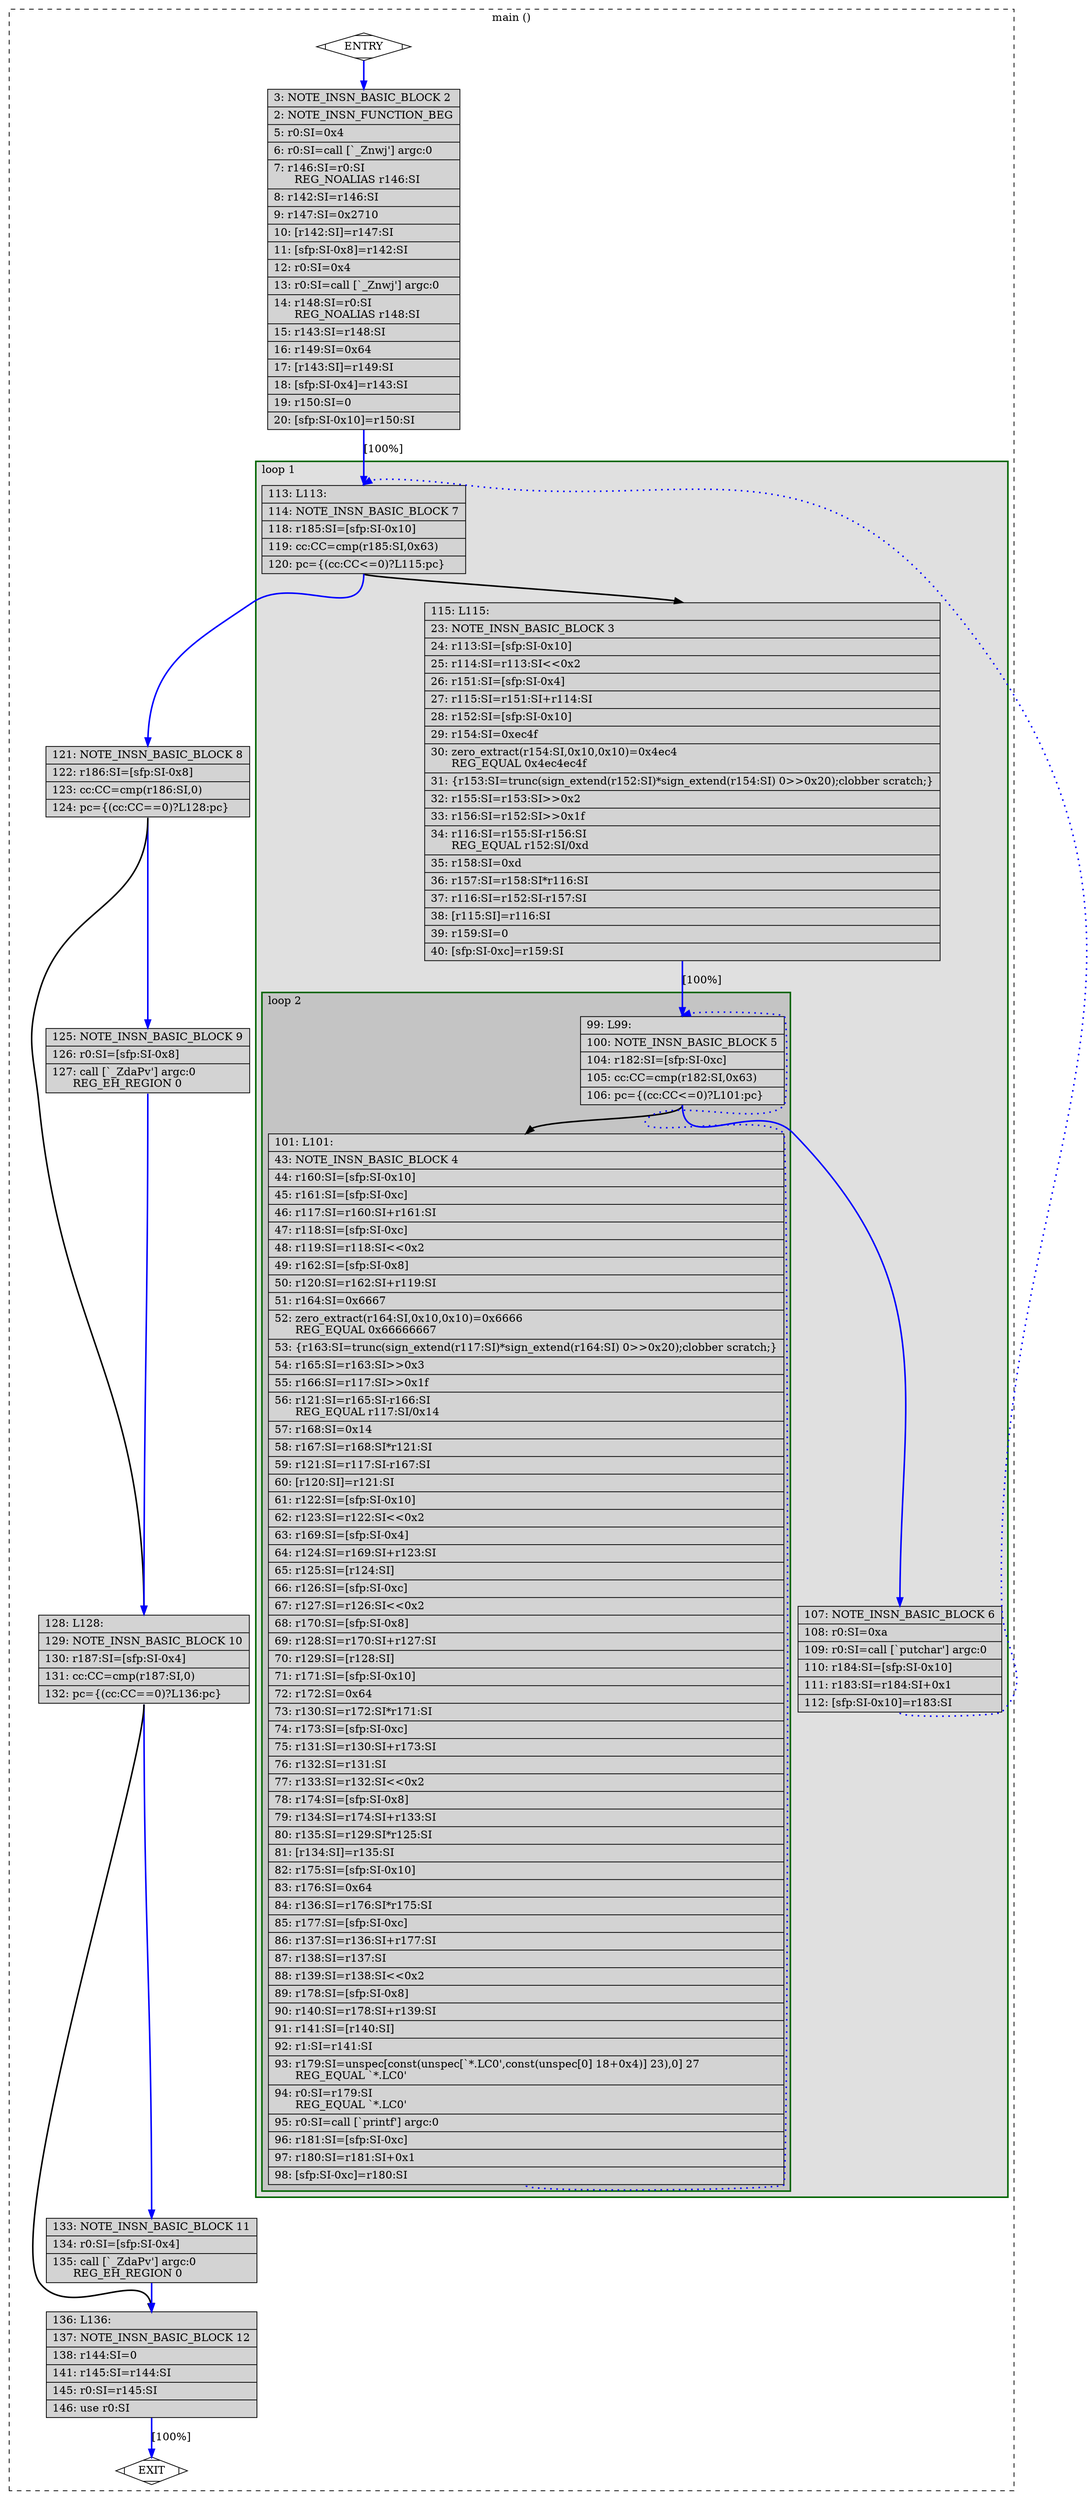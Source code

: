 digraph "a-matmul-v2.cpp.247r.into_cfglayout" {
overlap=false;
subgraph "cluster_main" {
	style="dashed";
	color="black";
	label="main ()";
	subgraph cluster_0_1 {
	style="filled";
	color="darkgreen";
	fillcolor="grey88";
	label="loop 1";
	labeljust=l;
	penwidth=2;
	subgraph cluster_0_2 {
	style="filled";
	color="darkgreen";
	fillcolor="grey77";
	label="loop 2";
	labeljust=l;
	penwidth=2;
	fn_0_basic_block_5 [shape=record,style=filled,fillcolor=lightgrey,label="{\ \ \ 99:\ L99:\l\
|\ \ 100:\ NOTE_INSN_BASIC_BLOCK\ 5\l\
|\ \ 104:\ r182:SI=[sfp:SI-0xc]\l\
|\ \ 105:\ cc:CC=cmp(r182:SI,0x63)\l\
|\ \ 106:\ pc=\{(cc:CC\<=0)?L101:pc\}\l\
}"];

	fn_0_basic_block_4 [shape=record,style=filled,fillcolor=lightgrey,label="{\ \ 101:\ L101:\l\
|\ \ \ 43:\ NOTE_INSN_BASIC_BLOCK\ 4\l\
|\ \ \ 44:\ r160:SI=[sfp:SI-0x10]\l\
|\ \ \ 45:\ r161:SI=[sfp:SI-0xc]\l\
|\ \ \ 46:\ r117:SI=r160:SI+r161:SI\l\
|\ \ \ 47:\ r118:SI=[sfp:SI-0xc]\l\
|\ \ \ 48:\ r119:SI=r118:SI\<\<0x2\l\
|\ \ \ 49:\ r162:SI=[sfp:SI-0x8]\l\
|\ \ \ 50:\ r120:SI=r162:SI+r119:SI\l\
|\ \ \ 51:\ r164:SI=0x6667\l\
|\ \ \ 52:\ zero_extract(r164:SI,0x10,0x10)=0x6666\l\
\ \ \ \ \ \ REG_EQUAL\ 0x66666667\l\
|\ \ \ 53:\ \{r163:SI=trunc(sign_extend(r117:SI)*sign_extend(r164:SI)\ 0\>\>0x20);clobber\ scratch;\}\l\
|\ \ \ 54:\ r165:SI=r163:SI\>\>0x3\l\
|\ \ \ 55:\ r166:SI=r117:SI\>\>0x1f\l\
|\ \ \ 56:\ r121:SI=r165:SI-r166:SI\l\
\ \ \ \ \ \ REG_EQUAL\ r117:SI/0x14\l\
|\ \ \ 57:\ r168:SI=0x14\l\
|\ \ \ 58:\ r167:SI=r168:SI*r121:SI\l\
|\ \ \ 59:\ r121:SI=r117:SI-r167:SI\l\
|\ \ \ 60:\ [r120:SI]=r121:SI\l\
|\ \ \ 61:\ r122:SI=[sfp:SI-0x10]\l\
|\ \ \ 62:\ r123:SI=r122:SI\<\<0x2\l\
|\ \ \ 63:\ r169:SI=[sfp:SI-0x4]\l\
|\ \ \ 64:\ r124:SI=r169:SI+r123:SI\l\
|\ \ \ 65:\ r125:SI=[r124:SI]\l\
|\ \ \ 66:\ r126:SI=[sfp:SI-0xc]\l\
|\ \ \ 67:\ r127:SI=r126:SI\<\<0x2\l\
|\ \ \ 68:\ r170:SI=[sfp:SI-0x8]\l\
|\ \ \ 69:\ r128:SI=r170:SI+r127:SI\l\
|\ \ \ 70:\ r129:SI=[r128:SI]\l\
|\ \ \ 71:\ r171:SI=[sfp:SI-0x10]\l\
|\ \ \ 72:\ r172:SI=0x64\l\
|\ \ \ 73:\ r130:SI=r172:SI*r171:SI\l\
|\ \ \ 74:\ r173:SI=[sfp:SI-0xc]\l\
|\ \ \ 75:\ r131:SI=r130:SI+r173:SI\l\
|\ \ \ 76:\ r132:SI=r131:SI\l\
|\ \ \ 77:\ r133:SI=r132:SI\<\<0x2\l\
|\ \ \ 78:\ r174:SI=[sfp:SI-0x8]\l\
|\ \ \ 79:\ r134:SI=r174:SI+r133:SI\l\
|\ \ \ 80:\ r135:SI=r129:SI*r125:SI\l\
|\ \ \ 81:\ [r134:SI]=r135:SI\l\
|\ \ \ 82:\ r175:SI=[sfp:SI-0x10]\l\
|\ \ \ 83:\ r176:SI=0x64\l\
|\ \ \ 84:\ r136:SI=r176:SI*r175:SI\l\
|\ \ \ 85:\ r177:SI=[sfp:SI-0xc]\l\
|\ \ \ 86:\ r137:SI=r136:SI+r177:SI\l\
|\ \ \ 87:\ r138:SI=r137:SI\l\
|\ \ \ 88:\ r139:SI=r138:SI\<\<0x2\l\
|\ \ \ 89:\ r178:SI=[sfp:SI-0x8]\l\
|\ \ \ 90:\ r140:SI=r178:SI+r139:SI\l\
|\ \ \ 91:\ r141:SI=[r140:SI]\l\
|\ \ \ 92:\ r1:SI=r141:SI\l\
|\ \ \ 93:\ r179:SI=unspec[const(unspec[`*.LC0',const(unspec[0]\ 18+0x4)]\ 23),0]\ 27\l\
\ \ \ \ \ \ REG_EQUAL\ `*.LC0'\l\
|\ \ \ 94:\ r0:SI=r179:SI\l\
\ \ \ \ \ \ REG_EQUAL\ `*.LC0'\l\
|\ \ \ 95:\ r0:SI=call\ [`printf']\ argc:0\l\
|\ \ \ 96:\ r181:SI=[sfp:SI-0xc]\l\
|\ \ \ 97:\ r180:SI=r181:SI+0x1\l\
|\ \ \ 98:\ [sfp:SI-0xc]=r180:SI\l\
}"];

	}
	fn_0_basic_block_7 [shape=record,style=filled,fillcolor=lightgrey,label="{\ \ 113:\ L113:\l\
|\ \ 114:\ NOTE_INSN_BASIC_BLOCK\ 7\l\
|\ \ 118:\ r185:SI=[sfp:SI-0x10]\l\
|\ \ 119:\ cc:CC=cmp(r185:SI,0x63)\l\
|\ \ 120:\ pc=\{(cc:CC\<=0)?L115:pc\}\l\
}"];

	fn_0_basic_block_3 [shape=record,style=filled,fillcolor=lightgrey,label="{\ \ 115:\ L115:\l\
|\ \ \ 23:\ NOTE_INSN_BASIC_BLOCK\ 3\l\
|\ \ \ 24:\ r113:SI=[sfp:SI-0x10]\l\
|\ \ \ 25:\ r114:SI=r113:SI\<\<0x2\l\
|\ \ \ 26:\ r151:SI=[sfp:SI-0x4]\l\
|\ \ \ 27:\ r115:SI=r151:SI+r114:SI\l\
|\ \ \ 28:\ r152:SI=[sfp:SI-0x10]\l\
|\ \ \ 29:\ r154:SI=0xec4f\l\
|\ \ \ 30:\ zero_extract(r154:SI,0x10,0x10)=0x4ec4\l\
\ \ \ \ \ \ REG_EQUAL\ 0x4ec4ec4f\l\
|\ \ \ 31:\ \{r153:SI=trunc(sign_extend(r152:SI)*sign_extend(r154:SI)\ 0\>\>0x20);clobber\ scratch;\}\l\
|\ \ \ 32:\ r155:SI=r153:SI\>\>0x2\l\
|\ \ \ 33:\ r156:SI=r152:SI\>\>0x1f\l\
|\ \ \ 34:\ r116:SI=r155:SI-r156:SI\l\
\ \ \ \ \ \ REG_EQUAL\ r152:SI/0xd\l\
|\ \ \ 35:\ r158:SI=0xd\l\
|\ \ \ 36:\ r157:SI=r158:SI*r116:SI\l\
|\ \ \ 37:\ r116:SI=r152:SI-r157:SI\l\
|\ \ \ 38:\ [r115:SI]=r116:SI\l\
|\ \ \ 39:\ r159:SI=0\l\
|\ \ \ 40:\ [sfp:SI-0xc]=r159:SI\l\
}"];

	fn_0_basic_block_6 [shape=record,style=filled,fillcolor=lightgrey,label="{\ \ 107:\ NOTE_INSN_BASIC_BLOCK\ 6\l\
|\ \ 108:\ r0:SI=0xa\l\
|\ \ 109:\ r0:SI=call\ [`putchar']\ argc:0\l\
|\ \ 110:\ r184:SI=[sfp:SI-0x10]\l\
|\ \ 111:\ r183:SI=r184:SI+0x1\l\
|\ \ 112:\ [sfp:SI-0x10]=r183:SI\l\
}"];

	}
	fn_0_basic_block_0 [shape=Mdiamond,style=filled,fillcolor=white,label="ENTRY"];

	fn_0_basic_block_1 [shape=Mdiamond,style=filled,fillcolor=white,label="EXIT"];

	fn_0_basic_block_2 [shape=record,style=filled,fillcolor=lightgrey,label="{\ \ \ \ 3:\ NOTE_INSN_BASIC_BLOCK\ 2\l\
|\ \ \ \ 2:\ NOTE_INSN_FUNCTION_BEG\l\
|\ \ \ \ 5:\ r0:SI=0x4\l\
|\ \ \ \ 6:\ r0:SI=call\ [`_Znwj']\ argc:0\l\
|\ \ \ \ 7:\ r146:SI=r0:SI\l\
\ \ \ \ \ \ REG_NOALIAS\ r146:SI\l\
|\ \ \ \ 8:\ r142:SI=r146:SI\l\
|\ \ \ \ 9:\ r147:SI=0x2710\l\
|\ \ \ 10:\ [r142:SI]=r147:SI\l\
|\ \ \ 11:\ [sfp:SI-0x8]=r142:SI\l\
|\ \ \ 12:\ r0:SI=0x4\l\
|\ \ \ 13:\ r0:SI=call\ [`_Znwj']\ argc:0\l\
|\ \ \ 14:\ r148:SI=r0:SI\l\
\ \ \ \ \ \ REG_NOALIAS\ r148:SI\l\
|\ \ \ 15:\ r143:SI=r148:SI\l\
|\ \ \ 16:\ r149:SI=0x64\l\
|\ \ \ 17:\ [r143:SI]=r149:SI\l\
|\ \ \ 18:\ [sfp:SI-0x4]=r143:SI\l\
|\ \ \ 19:\ r150:SI=0\l\
|\ \ \ 20:\ [sfp:SI-0x10]=r150:SI\l\
}"];

	fn_0_basic_block_8 [shape=record,style=filled,fillcolor=lightgrey,label="{\ \ 121:\ NOTE_INSN_BASIC_BLOCK\ 8\l\
|\ \ 122:\ r186:SI=[sfp:SI-0x8]\l\
|\ \ 123:\ cc:CC=cmp(r186:SI,0)\l\
|\ \ 124:\ pc=\{(cc:CC==0)?L128:pc\}\l\
}"];

	fn_0_basic_block_9 [shape=record,style=filled,fillcolor=lightgrey,label="{\ \ 125:\ NOTE_INSN_BASIC_BLOCK\ 9\l\
|\ \ 126:\ r0:SI=[sfp:SI-0x8]\l\
|\ \ 127:\ call\ [`_ZdaPv']\ argc:0\l\
\ \ \ \ \ \ REG_EH_REGION\ 0\l\
}"];

	fn_0_basic_block_10 [shape=record,style=filled,fillcolor=lightgrey,label="{\ \ 128:\ L128:\l\
|\ \ 129:\ NOTE_INSN_BASIC_BLOCK\ 10\l\
|\ \ 130:\ r187:SI=[sfp:SI-0x4]\l\
|\ \ 131:\ cc:CC=cmp(r187:SI,0)\l\
|\ \ 132:\ pc=\{(cc:CC==0)?L136:pc\}\l\
}"];

	fn_0_basic_block_11 [shape=record,style=filled,fillcolor=lightgrey,label="{\ \ 133:\ NOTE_INSN_BASIC_BLOCK\ 11\l\
|\ \ 134:\ r0:SI=[sfp:SI-0x4]\l\
|\ \ 135:\ call\ [`_ZdaPv']\ argc:0\l\
\ \ \ \ \ \ REG_EH_REGION\ 0\l\
}"];

	fn_0_basic_block_12 [shape=record,style=filled,fillcolor=lightgrey,label="{\ \ 136:\ L136:\l\
|\ \ 137:\ NOTE_INSN_BASIC_BLOCK\ 12\l\
|\ \ 138:\ r144:SI=0\l\
|\ \ 141:\ r145:SI=r144:SI\l\
|\ \ 145:\ r0:SI=r145:SI\l\
|\ \ 146:\ use\ r0:SI\l\
}"];

	fn_0_basic_block_0:s -> fn_0_basic_block_2:n [style="solid,bold",color=blue,weight=100,constraint=true];
	fn_0_basic_block_2:s -> fn_0_basic_block_7:n [style="solid,bold",color=blue,weight=100,constraint=true,label="[100%]"];
	fn_0_basic_block_3:s -> fn_0_basic_block_5:n [style="solid,bold",color=blue,weight=100,constraint=true,label="[100%]"];
	fn_0_basic_block_4:s -> fn_0_basic_block_5:n [style="dotted,bold",color=blue,weight=10,constraint=false];
	fn_0_basic_block_5:s -> fn_0_basic_block_4:n [style="solid,bold",color=black,weight=10,constraint=true];
	fn_0_basic_block_5:s -> fn_0_basic_block_6:n [style="solid,bold",color=blue,weight=100,constraint=true];
	fn_0_basic_block_6:s -> fn_0_basic_block_7:n [style="dotted,bold",color=blue,weight=10,constraint=false];
	fn_0_basic_block_7:s -> fn_0_basic_block_3:n [style="solid,bold",color=black,weight=10,constraint=true];
	fn_0_basic_block_7:s -> fn_0_basic_block_8:n [style="solid,bold",color=blue,weight=100,constraint=true];
	fn_0_basic_block_8:s -> fn_0_basic_block_9:n [style="solid,bold",color=blue,weight=100,constraint=true];
	fn_0_basic_block_8:s -> fn_0_basic_block_10:n [style="solid,bold",color=black,weight=10,constraint=true];
	fn_0_basic_block_9:s -> fn_0_basic_block_10:n [style="solid,bold",color=blue,weight=100,constraint=true];
	fn_0_basic_block_10:s -> fn_0_basic_block_11:n [style="solid,bold",color=blue,weight=100,constraint=true];
	fn_0_basic_block_10:s -> fn_0_basic_block_12:n [style="solid,bold",color=black,weight=10,constraint=true];
	fn_0_basic_block_11:s -> fn_0_basic_block_12:n [style="solid,bold",color=blue,weight=100,constraint=true];
	fn_0_basic_block_12:s -> fn_0_basic_block_1:n [style="solid,bold",color=blue,weight=100,constraint=true,label="[100%]"];
	fn_0_basic_block_0:s -> fn_0_basic_block_1:n [style="invis",constraint=true];
}
}
